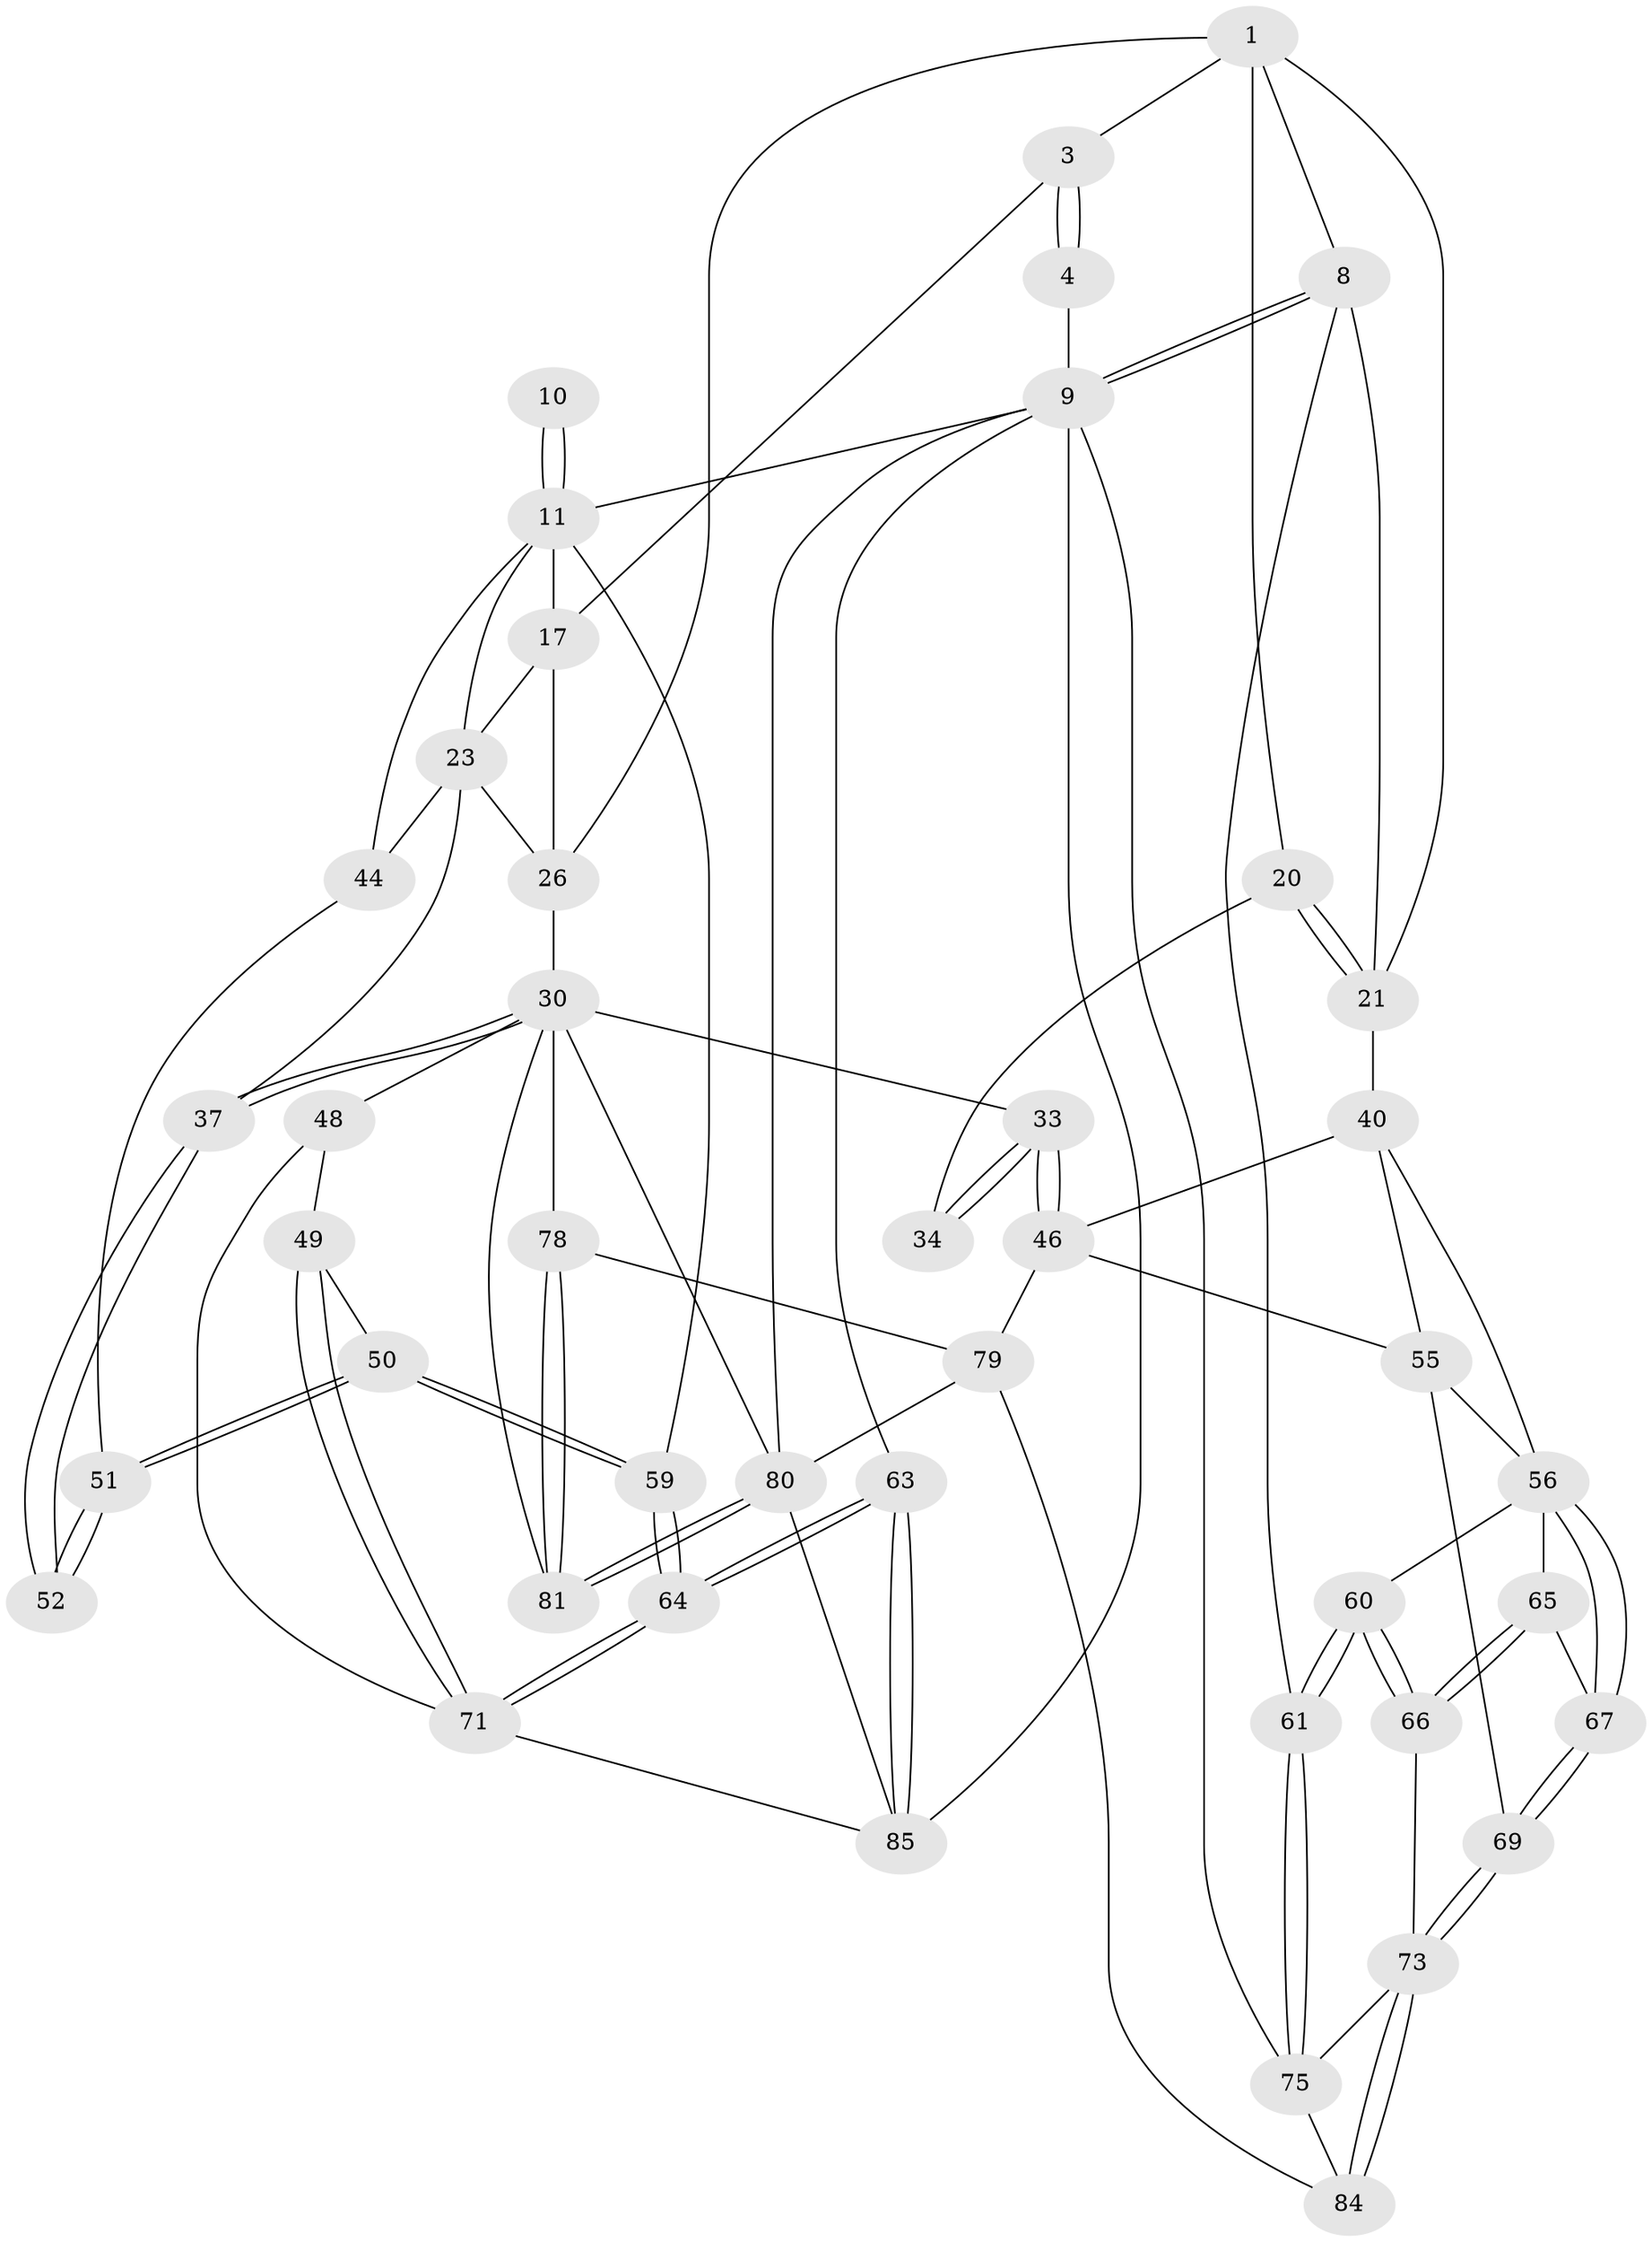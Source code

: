 // original degree distribution, {3: 0.045454545454545456, 6: 0.22727272727272727, 5: 0.5227272727272727, 4: 0.20454545454545456}
// Generated by graph-tools (version 1.1) at 2025/28/03/15/25 16:28:10]
// undirected, 44 vertices, 105 edges
graph export_dot {
graph [start="1"]
  node [color=gray90,style=filled];
  1 [pos="+0.16073031153819756+0",super="+2+6"];
  3 [pos="+0.5771886014656771+0"];
  4 [pos="+0.5926779825907903+0",super="+5"];
  8 [pos="+0+0.270678978046009",super="+45"];
  9 [pos="+0+0",super="+14"];
  10 [pos="+0.8224951840617728+0.043060369988143735"];
  11 [pos="+0.8543347750299707+0.1290330458967344",super="+12+16"];
  17 [pos="+0.6405265902428642+0.11213998985812199",super="+25"];
  20 [pos="+0.2068647115437961+0.3225573292296427",super="+28"];
  21 [pos="+0.1226446786728919+0.34122238283167083",super="+39+22"];
  23 [pos="+0.7492686964505183+0.3373114296719371",super="+24+36"];
  26 [pos="+0.41230697160177743+0.2587975094338599",super="+29"];
  30 [pos="+0.608055717059065+0.5049764455980483",super="+31"];
  33 [pos="+0.48889452336156664+0.626487676896236"];
  34 [pos="+0.36518340762567814+0.5000407206524966"];
  37 [pos="+0.6644167460235092+0.46406687912363903"];
  40 [pos="+0.18854155353620924+0.5566241302128686",super="+41+47"];
  44 [pos="+0.9279740252928979+0.49797366272810817"];
  46 [pos="+0.35253544330987135+0.7040169363048265",super="+70"];
  48 [pos="+0.8029972446449238+0.5881422361584059",super="+53"];
  49 [pos="+0.8838434613397955+0.6727563332037452"];
  50 [pos="+0.9089301318050387+0.6164685258066197"];
  51 [pos="+0.9108043010054254+0.5725055076745255"];
  52 [pos="+0.7904776423585913+0.5633664371698817"];
  55 [pos="+0.1650249561938087+0.6722660300289445",super="+68"];
  56 [pos="+0.10403484726760777+0.6476954217523062",super="+57"];
  59 [pos="+1+0.6408361824570804"];
  60 [pos="+0+0.7504354366308575"];
  61 [pos="+0+0.7420213697218025"];
  63 [pos="+1+1"];
  64 [pos="+1+0.8488094123966371"];
  65 [pos="+0.07288449700568128+0.693099085175667"];
  66 [pos="+0+0.7650415506009927"];
  67 [pos="+0.1285034610933703+0.7453178567285017"];
  69 [pos="+0.15952260781563282+0.7931925660531338"];
  71 [pos="+0.8710709092530305+0.7244068908623276",super="+72"];
  73 [pos="+0.14067960483255673+0.8052785616127892",super="+74"];
  75 [pos="+0+0.9448664461148225",super="+82"];
  78 [pos="+0.43049996604210405+0.9391912021961323"];
  79 [pos="+0.3150749190005075+0.8777510665771007",super="+83"];
  80 [pos="+0.5957882504334864+1",super="+87"];
  81 [pos="+0.5689043019743197+1"];
  84 [pos="+0.12733807545645404+1"];
  85 [pos="+0.8171639095549756+0.7759576217775227",super="+86"];
  1 -- 3;
  1 -- 26;
  1 -- 8;
  1 -- 20 [weight=2];
  1 -- 21;
  3 -- 4;
  3 -- 4;
  3 -- 17;
  4 -- 9 [weight=2];
  8 -- 9;
  8 -- 9;
  8 -- 61;
  8 -- 21;
  9 -- 75;
  9 -- 11;
  9 -- 63;
  9 -- 80;
  9 -- 85;
  10 -- 11 [weight=2];
  10 -- 11;
  11 -- 23;
  11 -- 59;
  11 -- 44;
  11 -- 17;
  17 -- 26;
  17 -- 23;
  20 -- 21 [weight=2];
  20 -- 21;
  20 -- 34 [weight=2];
  21 -- 40 [weight=2];
  23 -- 26;
  23 -- 44;
  23 -- 37;
  26 -- 30;
  30 -- 37;
  30 -- 37;
  30 -- 48;
  30 -- 33;
  30 -- 81;
  30 -- 80;
  30 -- 78;
  33 -- 34;
  33 -- 34;
  33 -- 46;
  33 -- 46;
  37 -- 52;
  37 -- 52;
  40 -- 46;
  40 -- 55;
  40 -- 56;
  44 -- 51;
  46 -- 79;
  46 -- 55;
  48 -- 49;
  48 -- 71;
  49 -- 50;
  49 -- 71;
  49 -- 71;
  50 -- 51;
  50 -- 51;
  50 -- 59;
  50 -- 59;
  51 -- 52;
  51 -- 52;
  55 -- 56;
  55 -- 69;
  56 -- 67;
  56 -- 67;
  56 -- 65;
  56 -- 60;
  59 -- 64;
  59 -- 64;
  60 -- 61;
  60 -- 61;
  60 -- 66;
  60 -- 66;
  61 -- 75;
  61 -- 75;
  63 -- 64;
  63 -- 64;
  63 -- 85;
  63 -- 85;
  64 -- 71;
  64 -- 71;
  65 -- 66;
  65 -- 66;
  65 -- 67;
  66 -- 73;
  67 -- 69;
  67 -- 69;
  69 -- 73;
  69 -- 73;
  71 -- 85;
  73 -- 84;
  73 -- 84;
  73 -- 75;
  75 -- 84;
  78 -- 79;
  78 -- 81;
  78 -- 81;
  79 -- 84;
  79 -- 80;
  80 -- 81;
  80 -- 81;
  80 -- 85;
}
